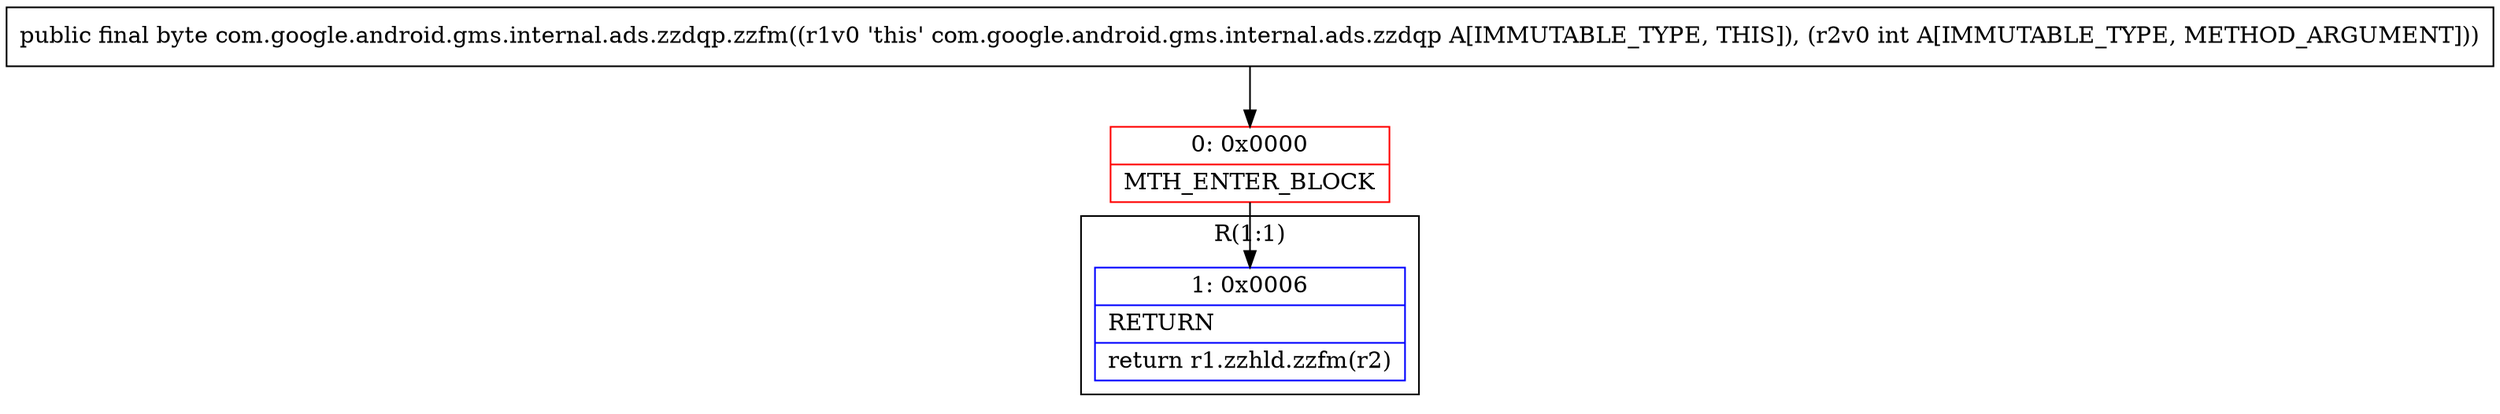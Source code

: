 digraph "CFG forcom.google.android.gms.internal.ads.zzdqp.zzfm(I)B" {
subgraph cluster_Region_486090502 {
label = "R(1:1)";
node [shape=record,color=blue];
Node_1 [shape=record,label="{1\:\ 0x0006|RETURN\l|return r1.zzhld.zzfm(r2)\l}"];
}
Node_0 [shape=record,color=red,label="{0\:\ 0x0000|MTH_ENTER_BLOCK\l}"];
MethodNode[shape=record,label="{public final byte com.google.android.gms.internal.ads.zzdqp.zzfm((r1v0 'this' com.google.android.gms.internal.ads.zzdqp A[IMMUTABLE_TYPE, THIS]), (r2v0 int A[IMMUTABLE_TYPE, METHOD_ARGUMENT])) }"];
MethodNode -> Node_0;
Node_0 -> Node_1;
}

